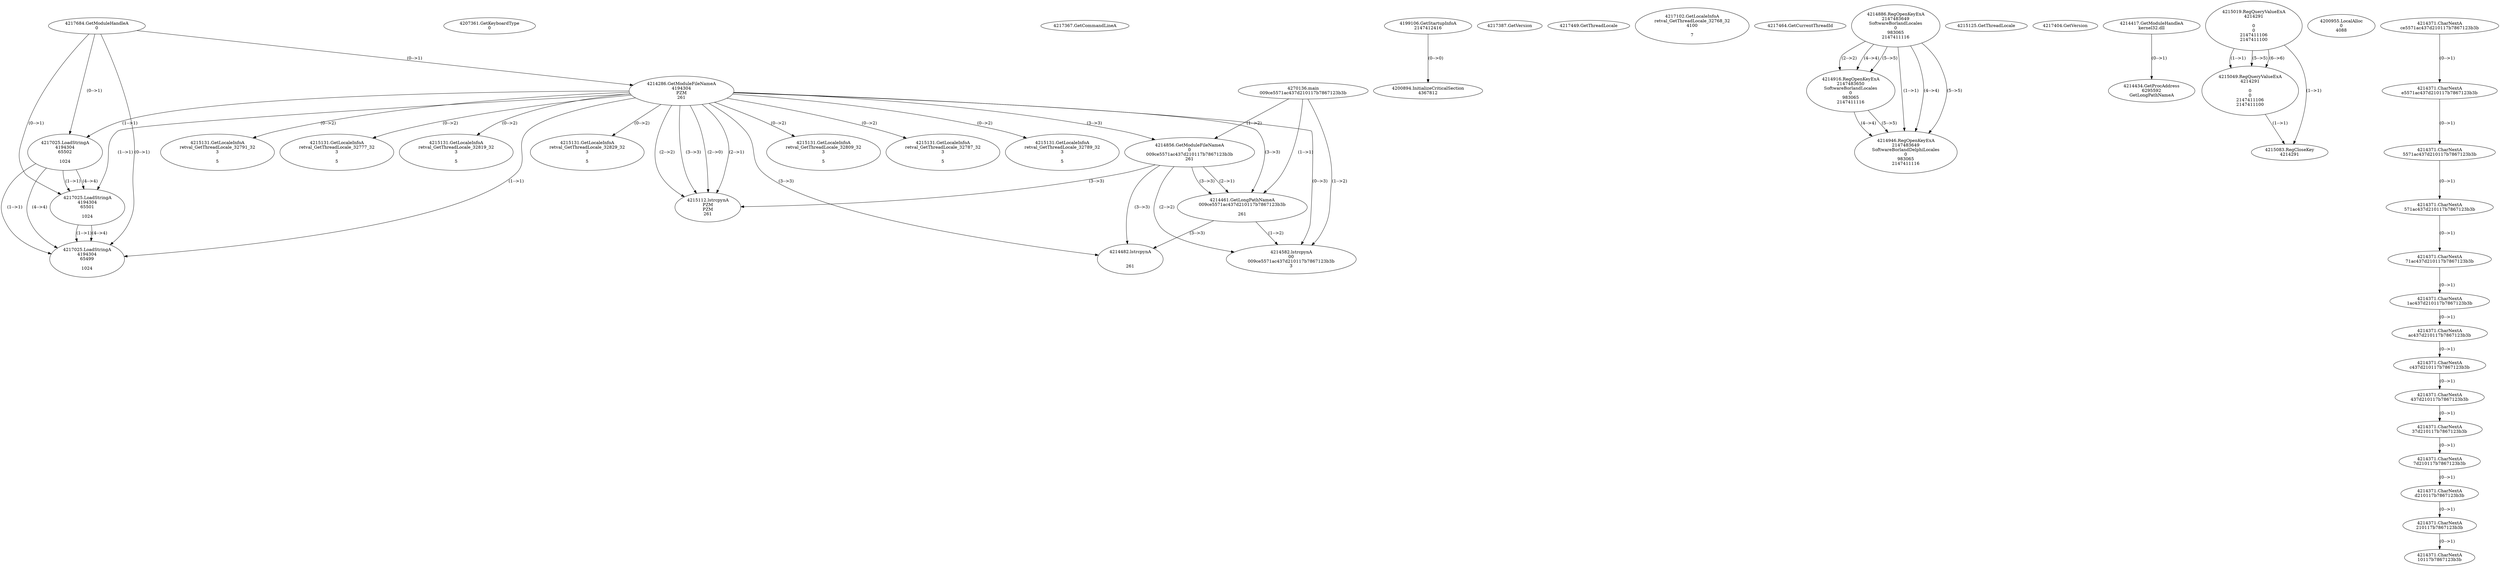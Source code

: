 // Global SCDG with merge call
digraph {
	0 [label="4270136.main
009ce5571ac437d210117b7867123b3b"]
	1 [label="4217684.GetModuleHandleA
0"]
	2 [label="4207361.GetKeyboardType
0"]
	3 [label="4217367.GetCommandLineA
"]
	4 [label="4199106.GetStartupInfoA
2147412416"]
	5 [label="4217387.GetVersion
"]
	6 [label="4217449.GetThreadLocale
"]
	7 [label="4217102.GetLocaleInfoA
retval_GetThreadLocale_32768_32
4100

7"]
	8 [label="4217464.GetCurrentThreadId
"]
	9 [label="4214286.GetModuleFileNameA
4194304
PZM
261"]
	1 -> 9 [label="(0-->1)"]
	10 [label="4214856.GetModuleFileNameA
0
009ce5571ac437d210117b7867123b3b
261"]
	0 -> 10 [label="(1-->2)"]
	9 -> 10 [label="(3-->3)"]
	11 [label="4214886.RegOpenKeyExA
2147483649
Software\Borland\Locales
0
983065
2147411116"]
	12 [label="4214916.RegOpenKeyExA
2147483650
Software\Borland\Locales
0
983065
2147411116"]
	11 -> 12 [label="(2-->2)"]
	11 -> 12 [label="(4-->4)"]
	11 -> 12 [label="(5-->5)"]
	13 [label="4214946.RegOpenKeyExA
2147483649
Software\Borland\Delphi\Locales
0
983065
2147411116"]
	11 -> 13 [label="(1-->1)"]
	11 -> 13 [label="(4-->4)"]
	12 -> 13 [label="(4-->4)"]
	11 -> 13 [label="(5-->5)"]
	12 -> 13 [label="(5-->5)"]
	14 [label="4215112.lstrcpynA
PZM
PZM
261"]
	9 -> 14 [label="(2-->1)"]
	9 -> 14 [label="(2-->2)"]
	9 -> 14 [label="(3-->3)"]
	10 -> 14 [label="(3-->3)"]
	9 -> 14 [label="(2-->0)"]
	15 [label="4215125.GetThreadLocale
"]
	16 [label="4215131.GetLocaleInfoA
retval_GetThreadLocale_32829_32
3

5"]
	9 -> 16 [label="(0-->2)"]
	17 [label="4217025.LoadStringA
4194304
65502

1024"]
	1 -> 17 [label="(0-->1)"]
	9 -> 17 [label="(1-->1)"]
	18 [label="4217025.LoadStringA
4194304
65501

1024"]
	1 -> 18 [label="(0-->1)"]
	9 -> 18 [label="(1-->1)"]
	17 -> 18 [label="(1-->1)"]
	17 -> 18 [label="(4-->4)"]
	19 [label="4217404.GetVersion
"]
	20 [label="4214417.GetModuleHandleA
kernel32.dll"]
	21 [label="4214434.GetProcAddress
6295592
GetLongPathNameA"]
	20 -> 21 [label="(0-->1)"]
	22 [label="4214461.GetLongPathNameA
009ce5571ac437d210117b7867123b3b

261"]
	0 -> 22 [label="(1-->1)"]
	10 -> 22 [label="(2-->1)"]
	9 -> 22 [label="(3-->3)"]
	10 -> 22 [label="(3-->3)"]
	23 [label="4214482.lstrcpynA


261"]
	9 -> 23 [label="(3-->3)"]
	10 -> 23 [label="(3-->3)"]
	22 -> 23 [label="(3-->3)"]
	24 [label="4215019.RegQueryValueExA
4214291

0
0
2147411106
2147411100"]
	25 [label="4215049.RegQueryValueExA
4214291

0
0
2147411106
2147411100"]
	24 -> 25 [label="(1-->1)"]
	24 -> 25 [label="(5-->5)"]
	24 -> 25 [label="(6-->6)"]
	26 [label="4215083.RegCloseKey
4214291"]
	24 -> 26 [label="(1-->1)"]
	25 -> 26 [label="(1-->1)"]
	27 [label="4215131.GetLocaleInfoA
retval_GetThreadLocale_32809_32
3

5"]
	9 -> 27 [label="(0-->2)"]
	28 [label="4200894.InitializeCriticalSection
4367812"]
	4 -> 28 [label="(0-->0)"]
	29 [label="4200955.LocalAlloc
0
4088"]
	30 [label="4215131.GetLocaleInfoA
retval_GetThreadLocale_32787_32
3

5"]
	9 -> 30 [label="(0-->2)"]
	31 [label="4215131.GetLocaleInfoA
retval_GetThreadLocale_32789_32
3

5"]
	9 -> 31 [label="(0-->2)"]
	32 [label="4214582.lstrcpynA
00
009ce5571ac437d210117b7867123b3b
3"]
	0 -> 32 [label="(1-->2)"]
	10 -> 32 [label="(2-->2)"]
	22 -> 32 [label="(1-->2)"]
	9 -> 32 [label="(0-->3)"]
	33 [label="4214371.CharNextA
ce5571ac437d210117b7867123b3b"]
	34 [label="4214371.CharNextA
e5571ac437d210117b7867123b3b"]
	33 -> 34 [label="(0-->1)"]
	35 [label="4214371.CharNextA
5571ac437d210117b7867123b3b"]
	34 -> 35 [label="(0-->1)"]
	36 [label="4214371.CharNextA
571ac437d210117b7867123b3b"]
	35 -> 36 [label="(0-->1)"]
	37 [label="4214371.CharNextA
71ac437d210117b7867123b3b"]
	36 -> 37 [label="(0-->1)"]
	38 [label="4214371.CharNextA
1ac437d210117b7867123b3b"]
	37 -> 38 [label="(0-->1)"]
	39 [label="4214371.CharNextA
ac437d210117b7867123b3b"]
	38 -> 39 [label="(0-->1)"]
	40 [label="4214371.CharNextA
c437d210117b7867123b3b"]
	39 -> 40 [label="(0-->1)"]
	41 [label="4214371.CharNextA
437d210117b7867123b3b"]
	40 -> 41 [label="(0-->1)"]
	42 [label="4214371.CharNextA
37d210117b7867123b3b"]
	41 -> 42 [label="(0-->1)"]
	43 [label="4214371.CharNextA
7d210117b7867123b3b"]
	42 -> 43 [label="(0-->1)"]
	44 [label="4214371.CharNextA
d210117b7867123b3b"]
	43 -> 44 [label="(0-->1)"]
	45 [label="4214371.CharNextA
210117b7867123b3b"]
	44 -> 45 [label="(0-->1)"]
	46 [label="4214371.CharNextA
10117b7867123b3b"]
	45 -> 46 [label="(0-->1)"]
	47 [label="4215131.GetLocaleInfoA
retval_GetThreadLocale_32791_32
3

5"]
	9 -> 47 [label="(0-->2)"]
	48 [label="4217025.LoadStringA
4194304
65499

1024"]
	1 -> 48 [label="(0-->1)"]
	9 -> 48 [label="(1-->1)"]
	17 -> 48 [label="(1-->1)"]
	18 -> 48 [label="(1-->1)"]
	17 -> 48 [label="(4-->4)"]
	18 -> 48 [label="(4-->4)"]
	49 [label="4215131.GetLocaleInfoA
retval_GetThreadLocale_32777_32
3

5"]
	9 -> 49 [label="(0-->2)"]
	50 [label="4215131.GetLocaleInfoA
retval_GetThreadLocale_32819_32
3

5"]
	9 -> 50 [label="(0-->2)"]
}
